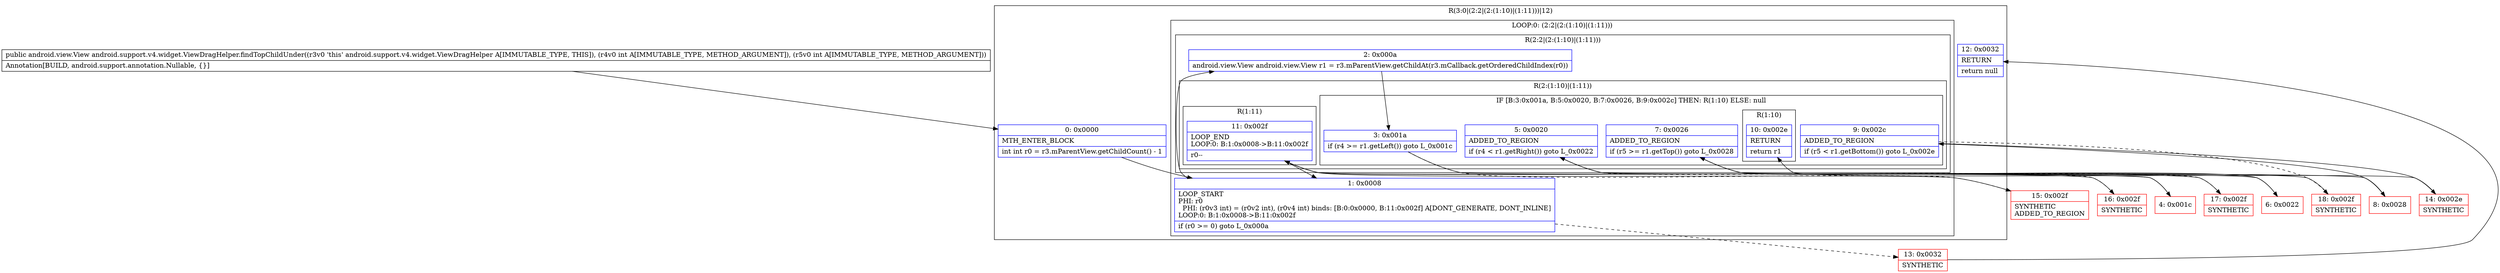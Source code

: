 digraph "CFG forandroid.support.v4.widget.ViewDragHelper.findTopChildUnder(II)Landroid\/view\/View;" {
subgraph cluster_Region_234642228 {
label = "R(3:0|(2:2|(2:(1:10)|(1:11)))|12)";
node [shape=record,color=blue];
Node_0 [shape=record,label="{0\:\ 0x0000|MTH_ENTER_BLOCK\l|int int r0 = r3.mParentView.getChildCount() \- 1\l}"];
subgraph cluster_LoopRegion_547262506 {
label = "LOOP:0: (2:2|(2:(1:10)|(1:11)))";
node [shape=record,color=blue];
Node_1 [shape=record,label="{1\:\ 0x0008|LOOP_START\lPHI: r0 \l  PHI: (r0v3 int) = (r0v2 int), (r0v4 int) binds: [B:0:0x0000, B:11:0x002f] A[DONT_GENERATE, DONT_INLINE]\lLOOP:0: B:1:0x0008\-\>B:11:0x002f\l|if (r0 \>= 0) goto L_0x000a\l}"];
subgraph cluster_Region_560382674 {
label = "R(2:2|(2:(1:10)|(1:11)))";
node [shape=record,color=blue];
Node_2 [shape=record,label="{2\:\ 0x000a|android.view.View android.view.View r1 = r3.mParentView.getChildAt(r3.mCallback.getOrderedChildIndex(r0))\l}"];
subgraph cluster_Region_169884730 {
label = "R(2:(1:10)|(1:11))";
node [shape=record,color=blue];
subgraph cluster_IfRegion_1311508529 {
label = "IF [B:3:0x001a, B:5:0x0020, B:7:0x0026, B:9:0x002c] THEN: R(1:10) ELSE: null";
node [shape=record,color=blue];
Node_3 [shape=record,label="{3\:\ 0x001a|if (r4 \>= r1.getLeft()) goto L_0x001c\l}"];
Node_5 [shape=record,label="{5\:\ 0x0020|ADDED_TO_REGION\l|if (r4 \< r1.getRight()) goto L_0x0022\l}"];
Node_7 [shape=record,label="{7\:\ 0x0026|ADDED_TO_REGION\l|if (r5 \>= r1.getTop()) goto L_0x0028\l}"];
Node_9 [shape=record,label="{9\:\ 0x002c|ADDED_TO_REGION\l|if (r5 \< r1.getBottom()) goto L_0x002e\l}"];
subgraph cluster_Region_443010590 {
label = "R(1:10)";
node [shape=record,color=blue];
Node_10 [shape=record,label="{10\:\ 0x002e|RETURN\l|return r1\l}"];
}
}
subgraph cluster_Region_1176025811 {
label = "R(1:11)";
node [shape=record,color=blue];
Node_11 [shape=record,label="{11\:\ 0x002f|LOOP_END\lLOOP:0: B:1:0x0008\-\>B:11:0x002f\l|r0\-\-\l}"];
}
}
}
}
Node_12 [shape=record,label="{12\:\ 0x0032|RETURN\l|return null\l}"];
}
Node_4 [shape=record,color=red,label="{4\:\ 0x001c}"];
Node_6 [shape=record,color=red,label="{6\:\ 0x0022}"];
Node_8 [shape=record,color=red,label="{8\:\ 0x0028}"];
Node_13 [shape=record,color=red,label="{13\:\ 0x0032|SYNTHETIC\l}"];
Node_14 [shape=record,color=red,label="{14\:\ 0x002e|SYNTHETIC\l}"];
Node_15 [shape=record,color=red,label="{15\:\ 0x002f|SYNTHETIC\lADDED_TO_REGION\l}"];
Node_16 [shape=record,color=red,label="{16\:\ 0x002f|SYNTHETIC\l}"];
Node_17 [shape=record,color=red,label="{17\:\ 0x002f|SYNTHETIC\l}"];
Node_18 [shape=record,color=red,label="{18\:\ 0x002f|SYNTHETIC\l}"];
MethodNode[shape=record,label="{public android.view.View android.support.v4.widget.ViewDragHelper.findTopChildUnder((r3v0 'this' android.support.v4.widget.ViewDragHelper A[IMMUTABLE_TYPE, THIS]), (r4v0 int A[IMMUTABLE_TYPE, METHOD_ARGUMENT]), (r5v0 int A[IMMUTABLE_TYPE, METHOD_ARGUMENT]))  | Annotation[BUILD, android.support.annotation.Nullable, \{\}]\l}"];
MethodNode -> Node_0;
Node_0 -> Node_1;
Node_1 -> Node_2;
Node_1 -> Node_13[style=dashed];
Node_2 -> Node_3;
Node_3 -> Node_4;
Node_3 -> Node_15[style=dashed];
Node_5 -> Node_6;
Node_5 -> Node_16[style=dashed];
Node_7 -> Node_8;
Node_7 -> Node_17[style=dashed];
Node_9 -> Node_14;
Node_9 -> Node_18[style=dashed];
Node_11 -> Node_1;
Node_4 -> Node_5;
Node_6 -> Node_7;
Node_8 -> Node_9;
Node_13 -> Node_12;
Node_14 -> Node_10;
Node_15 -> Node_11;
Node_16 -> Node_11;
Node_17 -> Node_11;
Node_18 -> Node_11;
}

